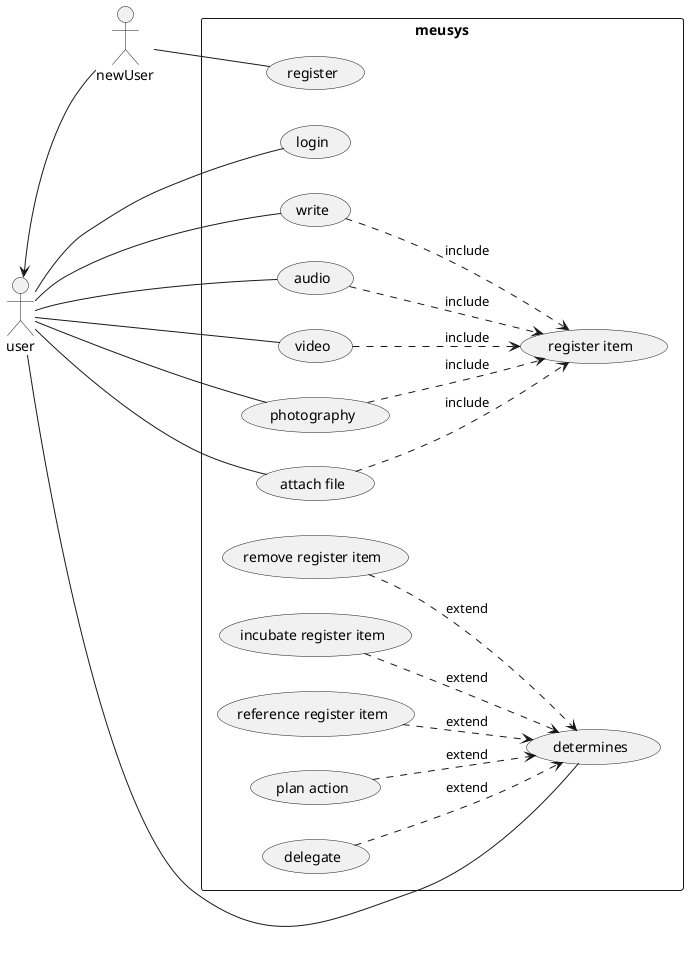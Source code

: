 @startuml teste

scale 1
left to right direction
skinparam PackageStyle rectangle
actor newUser
actor user
rectangle meusys {
  
  newUser -- (register)
  newUser -u-> user
  user -- (login)
  user -- (write)
  user -- (audio)
  user -- (video)
  user -- (photography)
  user -- (attach file)
  user -d- (determines)


  (remove register item) -d.> (determines): extend
  (incubate register item) -d.> (determines): extend
  (reference register item) -d.> (determines): extend
  (plan action) -d.> (determines): extend
  (delegate) -d.> (determines): extend

  (write) -d.> (register item): include
  (audio) -d.> (register item): include
  (video) -d.> (register item): include
  (photography) -d.> (register item): include
  (attach file) -d.> (register item): include

}
@enduml